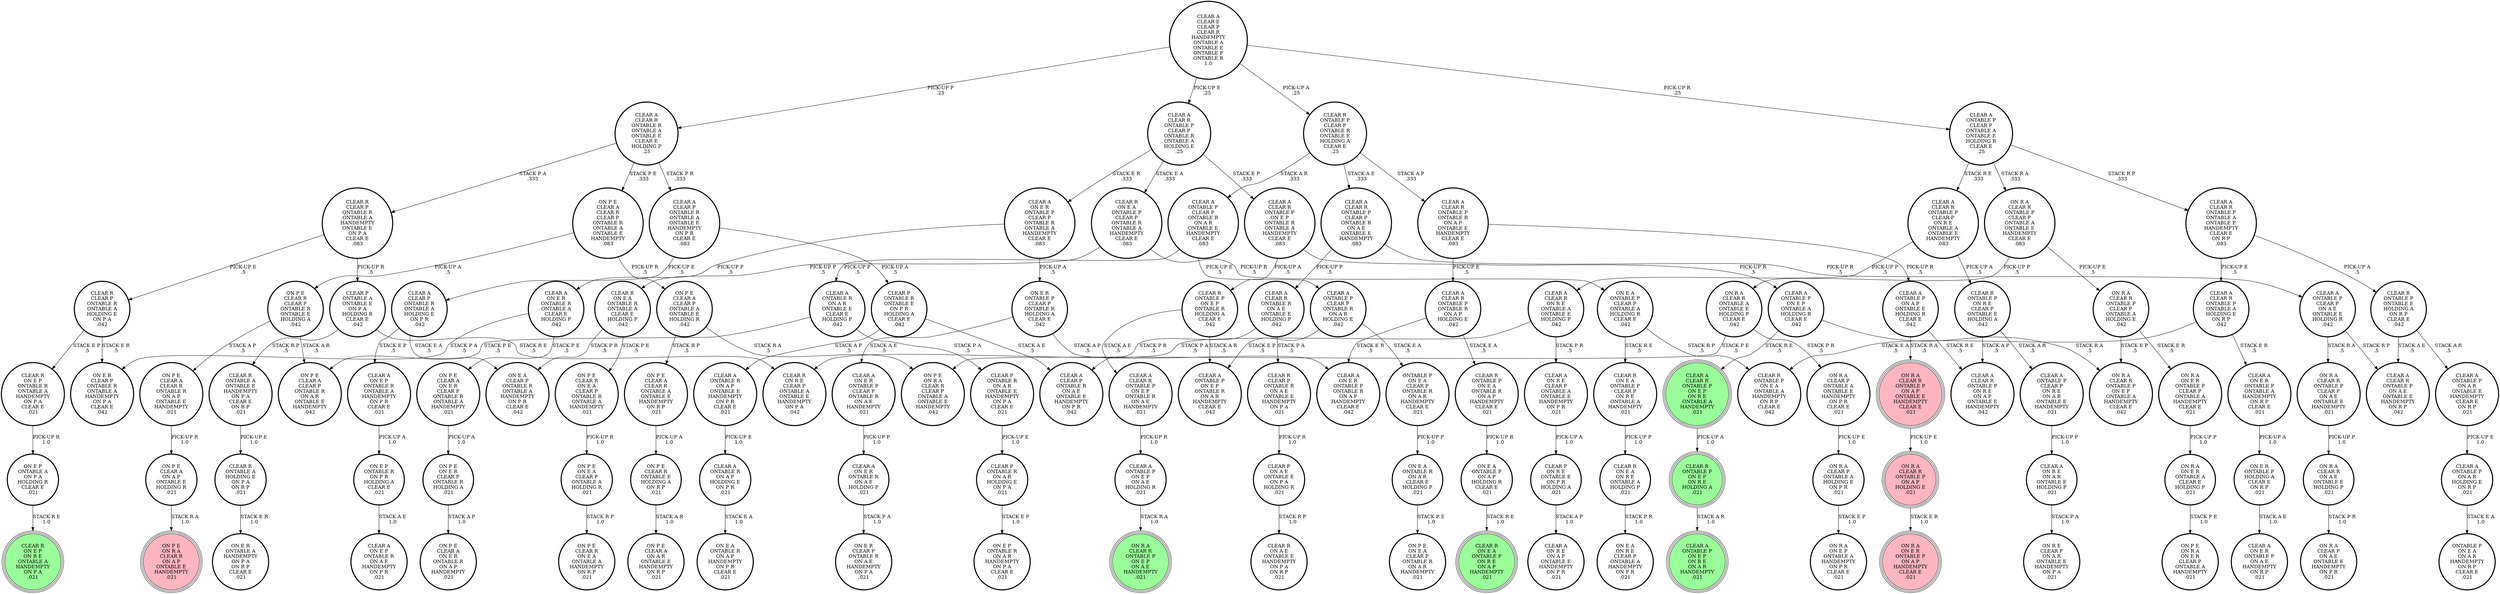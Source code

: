 digraph {
"CLEAR A\nON E R\nONTABLE P\nCLEAR P\nONTABLE R\nONTABLE A\nHANDEMPTY\nCLEAR E\n.083\n" -> "CLEAR A\nON E R\nONTABLE R\nONTABLE A\nCLEAR E\nHOLDING P\n.042\n"[label="PICK-UP P\n.5\n"];
"CLEAR A\nON E R\nONTABLE P\nCLEAR P\nONTABLE R\nONTABLE A\nHANDEMPTY\nCLEAR E\n.083\n" -> "ON E R\nONTABLE P\nCLEAR P\nONTABLE R\nHOLDING A\nCLEAR E\n.042\n"[label="PICK-UP A\n.5\n"];
"CLEAR A\nCLEAR R\nONTABLE R\nONTABLE A\nONTABLE E\nCLEAR E\nHOLDING P\n.25\n" -> "CLEAR A\nCLEAR P\nONTABLE R\nONTABLE A\nONTABLE E\nHANDEMPTY\nON P R\nCLEAR E\n.083\n"[label="STACK P R\n.333\n"];
"CLEAR A\nCLEAR R\nONTABLE R\nONTABLE A\nONTABLE E\nCLEAR E\nHOLDING P\n.25\n" -> "CLEAR R\nCLEAR P\nONTABLE R\nONTABLE A\nHANDEMPTY\nONTABLE E\nON P A\nCLEAR E\n.083\n"[label="STACK P A\n.333\n"];
"CLEAR A\nCLEAR R\nONTABLE R\nONTABLE A\nONTABLE E\nCLEAR E\nHOLDING P\n.25\n" -> "ON P E\nCLEAR A\nCLEAR R\nCLEAR P\nONTABLE R\nONTABLE A\nONTABLE E\nHANDEMPTY\n.083\n"[label="STACK P E\n.333\n"];
"ON R A\nCLEAR R\nONTABLE P\nON A P\nONTABLE E\nHANDEMPTY\nCLEAR E\n.021\n" -> "ON R A\nCLEAR R\nONTABLE P\nON A P\nHOLDING E\n.021\n"[label="PICK-UP E\n1.0\n"];
"ON P E\nCLEAR A\nON A P\nONTABLE E\nHOLDING R\n.021\n" -> "ON P E\nON R A\nCLEAR R\nON A P\nONTABLE E\nHANDEMPTY\n.021\n"[label="STACK R A\n1.0\n"];
"CLEAR A\nON E P\nONTABLE R\nONTABLE A\nHANDEMPTY\nON P R\nCLEAR E\n.021\n" -> "ON E P\nONTABLE R\nON P R\nHOLDING A\nCLEAR E\n.021\n"[label="PICK-UP A\n1.0\n"];
"ON P E\nCLEAR R\nONTABLE E\nHOLDING A\nON R P\n.021\n" -> "ON P E\nCLEAR A\nON A R\nONTABLE E\nHANDEMPTY\nON R P\n.021\n"[label="STACK A R\n1.0\n"];
"CLEAR P\nONTABLE R\nONTABLE E\nON P R\nHOLDING A\nCLEAR E\n.042\n" -> "CLEAR A\nONTABLE R\nON A P\nONTABLE E\nHANDEMPTY\nON P R\nCLEAR E\n.021\n"[label="STACK A P\n.5\n"];
"CLEAR P\nONTABLE R\nONTABLE E\nON P R\nHOLDING A\nCLEAR E\n.042\n" -> "CLEAR A\nCLEAR P\nONTABLE R\nON A E\nONTABLE E\nHANDEMPTY\nON P R\n.042\n"[label="STACK A E\n.5\n"];
"ON E R\nONTABLE P\nCLEAR P\nONTABLE R\nHOLDING A\nCLEAR E\n.042\n" -> "CLEAR A\nON E R\nONTABLE P\nCLEAR P\nONTABLE R\nON A E\nHANDEMPTY\n.021\n"[label="STACK A E\n.5\n"];
"ON E R\nONTABLE P\nCLEAR P\nONTABLE R\nHOLDING A\nCLEAR E\n.042\n" -> "CLEAR A\nON E R\nONTABLE P\nONTABLE R\nON A P\nHANDEMPTY\nCLEAR E\n.042\n"[label="STACK A P\n.5\n"];
"ON E R\nONTABLE P\nHOLDING A\nCLEAR E\nON R P\n.021\n" -> "CLEAR A\nON E R\nONTABLE P\nON A E\nHANDEMPTY\nON R P\n.021\n"[label="STACK A E\n1.0\n"];
"ON R A\nCLEAR P\nONTABLE A\nONTABLE E\nHANDEMPTY\nON P R\nCLEAR E\n.021\n" -> "ON R A\nCLEAR P\nONTABLE A\nHOLDING E\nON P R\n.021\n"[label="PICK-UP E\n1.0\n"];
"CLEAR A\nON E R\nONTABLE R\nONTABLE A\nCLEAR E\nHOLDING P\n.042\n" -> "ON P E\nCLEAR A\nON E R\nCLEAR P\nONTABLE R\nONTABLE A\nHANDEMPTY\n.021\n"[label="STACK P E\n.5\n"];
"CLEAR A\nON E R\nONTABLE R\nONTABLE A\nCLEAR E\nHOLDING P\n.042\n" -> "ON E R\nCLEAR P\nONTABLE R\nONTABLE A\nHANDEMPTY\nON P A\nCLEAR E\n.042\n"[label="STACK P A\n.5\n"];
"CLEAR A\nCLEAR R\nONTABLE R\nON A E\nONTABLE E\nHOLDING P\n.042\n" -> "CLEAR R\nCLEAR P\nONTABLE R\nON A E\nONTABLE E\nHANDEMPTY\nON P A\n.021\n"[label="STACK P A\n.5\n"];
"CLEAR A\nCLEAR R\nONTABLE R\nON A E\nONTABLE E\nHOLDING P\n.042\n" -> "CLEAR A\nCLEAR P\nONTABLE R\nON A E\nONTABLE E\nHANDEMPTY\nON P R\n.042\n"[label="STACK P R\n.5\n"];
"CLEAR A\nON R E\nON A R\nONTABLE E\nHOLDING P\n.021\n" -> "ON R E\nCLEAR P\nON A R\nONTABLE E\nHANDEMPTY\nON P A\n.021\n"[label="STACK P A\n1.0\n"];
"CLEAR R\nON E P\nONTABLE R\nONTABLE A\nHANDEMPTY\nON P A\nCLEAR E\n.021\n" -> "ON E P\nONTABLE A\nON P A\nHOLDING R\nCLEAR E\n.021\n"[label="PICK-UP R\n1.0\n"];
"CLEAR A\nON E R\nONTABLE P\nCLEAR P\nONTABLE R\nON A E\nHANDEMPTY\n.021\n" -> "CLEAR A\nON E R\nONTABLE R\nON A E\nHOLDING P\n.021\n"[label="PICK-UP P\n1.0\n"];
"CLEAR R\nONTABLE P\nON E A\nONTABLE R\nON A P\nHANDEMPTY\nCLEAR E\n.021\n" -> "ON E A\nONTABLE P\nON A P\nHOLDING R\nCLEAR E\n.021\n"[label="PICK-UP R\n1.0\n"];
"CLEAR A\nCLEAR R\nONTABLE P\nONTABLE A\nONTABLE E\nHANDEMPTY\nCLEAR E\nON R P\n.083\n" -> "CLEAR A\nCLEAR R\nONTABLE P\nONTABLE A\nHOLDING E\nON R P\n.042\n"[label="PICK-UP E\n.5\n"];
"CLEAR A\nCLEAR R\nONTABLE P\nONTABLE A\nONTABLE E\nHANDEMPTY\nCLEAR E\nON R P\n.083\n" -> "CLEAR R\nONTABLE P\nONTABLE E\nHOLDING A\nON R P\nCLEAR E\n.042\n"[label="PICK-UP A\n.5\n"];
"CLEAR R\nONTABLE P\nON E P\nONTABLE R\nHOLDING A\nCLEAR E\n.042\n" -> "CLEAR A\nCLEAR R\nONTABLE P\nON E P\nONTABLE R\nON A E\nHANDEMPTY\n.021\n"[label="STACK A E\n.5\n"];
"CLEAR R\nONTABLE P\nON E P\nONTABLE R\nHOLDING A\nCLEAR E\n.042\n" -> "CLEAR A\nONTABLE P\nON E P\nONTABLE R\nON A R\nHANDEMPTY\nCLEAR E\n.042\n"[label="STACK A R\n.5\n"];
"CLEAR A\nCLEAR R\nONTABLE P\nCLEAR P\nONTABLE R\nONTABLE A\nHOLDING E\n.25\n" -> "CLEAR R\nON E A\nONTABLE P\nCLEAR P\nONTABLE R\nONTABLE A\nHANDEMPTY\nCLEAR E\n.083\n"[label="STACK E A\n.333\n"];
"CLEAR A\nCLEAR R\nONTABLE P\nCLEAR P\nONTABLE R\nONTABLE A\nHOLDING E\n.25\n" -> "CLEAR A\nON E R\nONTABLE P\nCLEAR P\nONTABLE R\nONTABLE A\nHANDEMPTY\nCLEAR E\n.083\n"[label="STACK E R\n.333\n"];
"CLEAR A\nCLEAR R\nONTABLE P\nCLEAR P\nONTABLE R\nONTABLE A\nHOLDING E\n.25\n" -> "CLEAR A\nCLEAR R\nONTABLE P\nON E P\nONTABLE R\nONTABLE A\nHANDEMPTY\nCLEAR E\n.083\n"[label="STACK E P\n.333\n"];
"CLEAR P\nONTABLE A\nONTABLE E\nON P A\nHOLDING R\nCLEAR E\n.042\n" -> "CLEAR R\nON R E\nCLEAR P\nONTABLE A\nONTABLE E\nHANDEMPTY\nON P A\n.042\n"[label="STACK R E\n.5\n"];
"CLEAR P\nONTABLE A\nONTABLE E\nON P A\nHOLDING R\nCLEAR E\n.042\n" -> "CLEAR R\nONTABLE A\nONTABLE E\nHANDEMPTY\nON P A\nCLEAR E\nON R P\n.021\n"[label="STACK R P\n.5\n"];
"CLEAR A\nCLEAR R\nON R E\nONTABLE A\nONTABLE E\nHOLDING P\n.042\n" -> "CLEAR R\nON R E\nCLEAR P\nONTABLE A\nONTABLE E\nHANDEMPTY\nON P A\n.042\n"[label="STACK P A\n.5\n"];
"CLEAR A\nCLEAR R\nON R E\nONTABLE A\nONTABLE E\nHOLDING P\n.042\n" -> "CLEAR A\nON R E\nCLEAR P\nONTABLE A\nONTABLE E\nHANDEMPTY\nON P R\n.021\n"[label="STACK P R\n.5\n"];
"CLEAR A\nCLEAR R\nONTABLE P\nCLEAR P\nON R E\nONTABLE A\nONTABLE E\nHANDEMPTY\n.083\n" -> "CLEAR A\nCLEAR R\nON R E\nONTABLE A\nONTABLE E\nHOLDING P\n.042\n"[label="PICK-UP P\n.5\n"];
"CLEAR A\nCLEAR R\nONTABLE P\nCLEAR P\nON R E\nONTABLE A\nONTABLE E\nHANDEMPTY\n.083\n" -> "CLEAR R\nONTABLE P\nON R E\nCLEAR P\nONTABLE E\nHOLDING A\n.042\n"[label="PICK-UP A\n.5\n"];
"CLEAR A\nON E R\nONTABLE P\nONTABLE A\nHANDEMPTY\nON R P\nCLEAR E\n.021\n" -> "ON E R\nONTABLE P\nHOLDING A\nCLEAR E\nON R P\n.021\n"[label="PICK-UP A\n1.0\n"];
"ON E P\nONTABLE A\nON P A\nHOLDING R\nCLEAR E\n.021\n" -> "CLEAR R\nON E P\nON R E\nONTABLE A\nHANDEMPTY\nON P A\n.021\n"[label="STACK R E\n1.0\n"];
"CLEAR P\nONTABLE R\nON A R\nHOLDING E\nON P A\n.021\n" -> "ON E P\nONTABLE R\nON A R\nHANDEMPTY\nON P A\nCLEAR E\n.021\n"[label="STACK E P\n1.0\n"];
"CLEAR R\nON E A\nONTABLE P\nCLEAR P\nONTABLE R\nONTABLE A\nHANDEMPTY\nCLEAR E\n.083\n" -> "CLEAR R\nON E A\nONTABLE R\nONTABLE A\nCLEAR E\nHOLDING P\n.042\n"[label="PICK-UP P\n.5\n"];
"CLEAR R\nON E A\nONTABLE P\nCLEAR P\nONTABLE R\nONTABLE A\nHANDEMPTY\nCLEAR E\n.083\n" -> "ON E A\nONTABLE P\nCLEAR P\nONTABLE A\nHOLDING R\nCLEAR E\n.042\n"[label="PICK-UP R\n.5\n"];
"ON R A\nCLEAR R\nONTABLE P\nCLEAR P\nON A E\nONTABLE E\nHANDEMPTY\n.021\n" -> "ON R A\nCLEAR R\nON A E\nONTABLE E\nHOLDING P\n.021\n"[label="PICK-UP P\n1.0\n"];
"CLEAR A\nONTABLE P\nON E P\nON A E\nHOLDING R\n.021\n" -> "ON R A\nCLEAR R\nONTABLE P\nON E P\nON A E\nHANDEMPTY\n.021\n"[label="STACK R A\n1.0\n"];
"CLEAR A\nCLEAR E\nCLEAR P\nCLEAR R\nHANDEMPTY\nONTABLE A\nONTABLE E\nONTABLE P\nONTABLE R\n1.0\n" -> "CLEAR A\nCLEAR R\nONTABLE P\nCLEAR P\nONTABLE R\nONTABLE A\nHOLDING E\n.25\n"[label="PICK-UP E\n.25\n"];
"CLEAR A\nCLEAR E\nCLEAR P\nCLEAR R\nHANDEMPTY\nONTABLE A\nONTABLE E\nONTABLE P\nONTABLE R\n1.0\n" -> "CLEAR R\nONTABLE P\nCLEAR P\nONTABLE R\nONTABLE E\nHOLDING A\nCLEAR E\n.25\n"[label="PICK-UP A\n.25\n"];
"CLEAR A\nCLEAR E\nCLEAR P\nCLEAR R\nHANDEMPTY\nONTABLE A\nONTABLE E\nONTABLE P\nONTABLE R\n1.0\n" -> "CLEAR A\nONTABLE P\nCLEAR P\nONTABLE A\nONTABLE E\nHOLDING R\nCLEAR E\n.25\n"[label="PICK-UP R\n.25\n"];
"CLEAR A\nCLEAR E\nCLEAR P\nCLEAR R\nHANDEMPTY\nONTABLE A\nONTABLE E\nONTABLE P\nONTABLE R\n1.0\n" -> "CLEAR A\nCLEAR R\nONTABLE R\nONTABLE A\nONTABLE E\nCLEAR E\nHOLDING P\n.25\n"[label="PICK-UP P\n.25\n"];
"ON R A\nCLEAR R\nONTABLE P\nCLEAR P\nONTABLE A\nHOLDING E\n.042\n" -> "ON R A\nON E R\nONTABLE P\nCLEAR P\nONTABLE A\nHANDEMPTY\nCLEAR E\n.021\n"[label="STACK E R\n.5\n"];
"ON R A\nCLEAR R\nONTABLE P\nCLEAR P\nONTABLE A\nHOLDING E\n.042\n" -> "ON R A\nCLEAR R\nONTABLE P\nON E P\nONTABLE A\nHANDEMPTY\nCLEAR E\n.042\n"[label="STACK E P\n.5\n"];
"CLEAR P\nON A E\nONTABLE E\nON P A\nHOLDING R\n.021\n" -> "CLEAR R\nON A E\nONTABLE E\nHANDEMPTY\nON P A\nON R P\n.021\n"[label="STACK R P\n1.0\n"];
"CLEAR P\nONTABLE R\nON A R\nONTABLE E\nHANDEMPTY\nON P A\nCLEAR E\n.021\n" -> "CLEAR P\nONTABLE R\nON A R\nHOLDING E\nON P A\n.021\n"[label="PICK-UP E\n1.0\n"];
"ON E A\nONTABLE P\nON A P\nHOLDING R\nCLEAR E\n.021\n" -> "CLEAR R\nON E A\nONTABLE P\nON R E\nON A P\nHANDEMPTY\n.021\n"[label="STACK R E\n1.0\n"];
"ON E A\nONTABLE R\nON A R\nCLEAR E\nHOLDING P\n.021\n" -> "ON P E\nON E A\nCLEAR P\nONTABLE R\nON A R\nHANDEMPTY\n.021\n"[label="STACK P E\n1.0\n"];
"ON E P\nONTABLE R\nON P R\nHOLDING A\nCLEAR E\n.021\n" -> "CLEAR A\nON E P\nONTABLE R\nON A E\nHANDEMPTY\nON P R\n.021\n"[label="STACK A E\n1.0\n"];
"ON P E\nCLEAR A\nCLEAR P\nONTABLE A\nONTABLE E\nHOLDING R\n.042\n" -> "ON P E\nON R A\nCLEAR R\nCLEAR P\nONTABLE A\nONTABLE E\nHANDEMPTY\n.042\n"[label="STACK R A\n.5\n"];
"ON P E\nCLEAR A\nCLEAR P\nONTABLE A\nONTABLE E\nHOLDING R\n.042\n" -> "ON P E\nCLEAR A\nCLEAR R\nONTABLE A\nONTABLE E\nHANDEMPTY\nON R P\n.021\n"[label="STACK R P\n.5\n"];
"CLEAR R\nONTABLE P\nON E P\nON R E\nHOLDING A\n.021\n" -> "CLEAR A\nONTABLE P\nON E P\nON R E\nON A R\nHANDEMPTY\n.021\n"[label="STACK A R\n1.0\n"];
"ON P E\nON E R\nCLEAR P\nONTABLE R\nHOLDING A\n.021\n" -> "ON P E\nCLEAR A\nON E R\nONTABLE R\nON A P\nHANDEMPTY\n.021\n"[label="STACK A P\n1.0\n"];
"ON P E\nCLEAR A\nCLEAR R\nCLEAR P\nONTABLE R\nONTABLE A\nONTABLE E\nHANDEMPTY\n.083\n" -> "ON P E\nCLEAR A\nCLEAR P\nONTABLE A\nONTABLE E\nHOLDING R\n.042\n"[label="PICK-UP R\n.5\n"];
"ON P E\nCLEAR A\nCLEAR R\nCLEAR P\nONTABLE R\nONTABLE A\nONTABLE E\nHANDEMPTY\n.083\n" -> "ON P E\nCLEAR R\nCLEAR P\nONTABLE R\nONTABLE E\nHOLDING A\n.042\n"[label="PICK-UP A\n.5\n"];
"CLEAR R\nCLEAR P\nONTABLE R\nONTABLE A\nHOLDING E\nON P A\n.042\n" -> "ON E R\nCLEAR P\nONTABLE R\nONTABLE A\nHANDEMPTY\nON P A\nCLEAR E\n.042\n"[label="STACK E R\n.5\n"];
"CLEAR R\nCLEAR P\nONTABLE R\nONTABLE A\nHOLDING E\nON P A\n.042\n" -> "CLEAR R\nON E P\nONTABLE R\nONTABLE A\nHANDEMPTY\nON P A\nCLEAR E\n.021\n"[label="STACK E P\n.5\n"];
"CLEAR R\nON E A\nONTABLE P\nCLEAR P\nON R E\nONTABLE A\nHANDEMPTY\n.021\n" -> "CLEAR R\nON E A\nON R E\nONTABLE A\nHOLDING P\n.021\n"[label="PICK-UP P\n1.0\n"];
"ON E A\nONTABLE P\nCLEAR P\nONTABLE A\nHOLDING R\nCLEAR E\n.042\n" -> "CLEAR R\nONTABLE P\nON E A\nONTABLE A\nHANDEMPTY\nON R P\nCLEAR E\n.042\n"[label="STACK R P\n.5\n"];
"ON E A\nONTABLE P\nCLEAR P\nONTABLE A\nHOLDING R\nCLEAR E\n.042\n" -> "CLEAR R\nON E A\nONTABLE P\nCLEAR P\nON R E\nONTABLE A\nHANDEMPTY\n.021\n"[label="STACK R E\n.5\n"];
"CLEAR R\nONTABLE P\nON R E\nCLEAR P\nONTABLE E\nHOLDING A\n.042\n" -> "CLEAR A\nCLEAR R\nONTABLE P\nON R E\nON A P\nONTABLE E\nHANDEMPTY\n.042\n"[label="STACK A P\n.5\n"];
"CLEAR R\nONTABLE P\nON R E\nCLEAR P\nONTABLE E\nHOLDING A\n.042\n" -> "CLEAR A\nONTABLE P\nCLEAR P\nON R E\nON A R\nONTABLE E\nHANDEMPTY\n.021\n"[label="STACK A R\n.5\n"];
"CLEAR R\nCLEAR P\nONTABLE R\nON A E\nONTABLE E\nHANDEMPTY\nON P A\n.021\n" -> "CLEAR P\nON A E\nONTABLE E\nON P A\nHOLDING R\n.021\n"[label="PICK-UP R\n1.0\n"];
"ON P E\nCLEAR A\nCLEAR R\nONTABLE R\nON A P\nONTABLE E\nHANDEMPTY\n.021\n" -> "ON P E\nCLEAR A\nON A P\nONTABLE E\nHOLDING R\n.021\n"[label="PICK-UP R\n1.0\n"];
"ON R A\nCLEAR R\nONTABLE P\nON A P\nHOLDING E\n.021\n" -> "ON R A\nON E R\nONTABLE P\nON A P\nHANDEMPTY\nCLEAR E\n.021\n"[label="STACK E R\n1.0\n"];
"CLEAR R\nONTABLE P\nONTABLE E\nHOLDING A\nON R P\nCLEAR E\n.042\n" -> "CLEAR A\nCLEAR R\nONTABLE P\nON A E\nONTABLE E\nHANDEMPTY\nON R P\n.042\n"[label="STACK A E\n.5\n"];
"CLEAR R\nONTABLE P\nONTABLE E\nHOLDING A\nON R P\nCLEAR E\n.042\n" -> "CLEAR A\nONTABLE P\nON A R\nONTABLE E\nHANDEMPTY\nCLEAR E\nON R P\n.021\n"[label="STACK A R\n.5\n"];
"ON R A\nCLEAR P\nONTABLE A\nHOLDING E\nON P R\n.021\n" -> "ON R A\nON E P\nONTABLE A\nHANDEMPTY\nON P R\nCLEAR E\n.021\n"[label="STACK E P\n1.0\n"];
"ON P E\nON E A\nCLEAR P\nONTABLE A\nHOLDING R\n.021\n" -> "ON P E\nCLEAR R\nON E A\nONTABLE A\nHANDEMPTY\nON R P\n.021\n"[label="STACK R P\n1.0\n"];
"CLEAR A\nONTABLE P\nCLEAR P\nONTABLE A\nONTABLE E\nHOLDING R\nCLEAR E\n.25\n" -> "ON R A\nCLEAR R\nONTABLE P\nCLEAR P\nONTABLE A\nONTABLE E\nHANDEMPTY\nCLEAR E\n.083\n"[label="STACK R A\n.333\n"];
"CLEAR A\nONTABLE P\nCLEAR P\nONTABLE A\nONTABLE E\nHOLDING R\nCLEAR E\n.25\n" -> "CLEAR A\nCLEAR R\nONTABLE P\nONTABLE A\nONTABLE E\nHANDEMPTY\nCLEAR E\nON R P\n.083\n"[label="STACK R P\n.333\n"];
"CLEAR A\nONTABLE P\nCLEAR P\nONTABLE A\nONTABLE E\nHOLDING R\nCLEAR E\n.25\n" -> "CLEAR A\nCLEAR R\nONTABLE P\nCLEAR P\nON R E\nONTABLE A\nONTABLE E\nHANDEMPTY\n.083\n"[label="STACK R E\n.333\n"];
"CLEAR A\nONTABLE R\nON A P\nONTABLE E\nHANDEMPTY\nON P R\nCLEAR E\n.021\n" -> "CLEAR A\nONTABLE R\nON A P\nHOLDING E\nON P R\n.021\n"[label="PICK-UP E\n1.0\n"];
"CLEAR R\nON E A\nONTABLE R\nONTABLE A\nCLEAR E\nHOLDING P\n.042\n" -> "ON E A\nCLEAR P\nONTABLE R\nONTABLE A\nHANDEMPTY\nON P R\nCLEAR E\n.042\n"[label="STACK P R\n.5\n"];
"CLEAR R\nON E A\nONTABLE R\nONTABLE A\nCLEAR E\nHOLDING P\n.042\n" -> "ON P E\nCLEAR R\nON E A\nCLEAR P\nONTABLE R\nONTABLE A\nHANDEMPTY\n.021\n"[label="STACK P E\n.5\n"];
"CLEAR A\nONTABLE P\nON A R\nONTABLE E\nHANDEMPTY\nCLEAR E\nON R P\n.021\n" -> "CLEAR A\nONTABLE P\nON A R\nHOLDING E\nON R P\n.021\n"[label="PICK-UP E\n1.0\n"];
"CLEAR A\nONTABLE P\nCLEAR P\nONTABLE R\nON A R\nONTABLE E\nHANDEMPTY\nCLEAR E\n.083\n" -> "CLEAR A\nONTABLE P\nCLEAR P\nONTABLE R\nON A R\nHOLDING E\n.042\n"[label="PICK-UP E\n.5\n"];
"CLEAR A\nONTABLE P\nCLEAR P\nONTABLE R\nON A R\nONTABLE E\nHANDEMPTY\nCLEAR E\n.083\n" -> "CLEAR A\nONTABLE R\nON A R\nONTABLE E\nCLEAR E\nHOLDING P\n.042\n"[label="PICK-UP P\n.5\n"];
"ONTABLE P\nON E A\nCLEAR P\nONTABLE R\nON A R\nHANDEMPTY\nCLEAR E\n.021\n" -> "ON E A\nONTABLE R\nON A R\nCLEAR E\nHOLDING P\n.021\n"[label="PICK-UP P\n1.0\n"];
"CLEAR A\nONTABLE P\nCLEAR P\nON R E\nON A R\nONTABLE E\nHANDEMPTY\n.021\n" -> "CLEAR A\nON R E\nON A R\nONTABLE E\nHOLDING P\n.021\n"[label="PICK-UP P\n1.0\n"];
"CLEAR A\nON R E\nCLEAR P\nONTABLE A\nONTABLE E\nHANDEMPTY\nON P R\n.021\n" -> "CLEAR P\nON R E\nONTABLE E\nON P R\nHOLDING A\n.021\n"[label="PICK-UP A\n1.0\n"];
"CLEAR A\nONTABLE P\nON E P\nONTABLE A\nHOLDING R\nCLEAR E\n.042\n" -> "ON R A\nCLEAR R\nONTABLE P\nON E P\nONTABLE A\nHANDEMPTY\nCLEAR E\n.042\n"[label="STACK R A\n.5\n"];
"CLEAR A\nONTABLE P\nON E P\nONTABLE A\nHOLDING R\nCLEAR E\n.042\n" -> "CLEAR A\nCLEAR R\nONTABLE P\nON E P\nON R E\nONTABLE A\nHANDEMPTY\n.021\n"[label="STACK R E\n.5\n"];
"ON R A\nCLEAR R\nONTABLE P\nCLEAR P\nONTABLE A\nONTABLE E\nHANDEMPTY\nCLEAR E\n.083\n" -> "ON R A\nCLEAR R\nONTABLE A\nONTABLE E\nHOLDING P\nCLEAR E\n.042\n"[label="PICK-UP P\n.5\n"];
"ON R A\nCLEAR R\nONTABLE P\nCLEAR P\nONTABLE A\nONTABLE E\nHANDEMPTY\nCLEAR E\n.083\n" -> "ON R A\nCLEAR R\nONTABLE P\nCLEAR P\nONTABLE A\nHOLDING E\n.042\n"[label="PICK-UP E\n.5\n"];
"CLEAR A\nCLEAR P\nONTABLE R\nONTABLE A\nONTABLE E\nHANDEMPTY\nON P R\nCLEAR E\n.083\n" -> "CLEAR A\nCLEAR P\nONTABLE R\nONTABLE A\nHOLDING E\nON P R\n.042\n"[label="PICK-UP E\n.5\n"];
"CLEAR A\nCLEAR P\nONTABLE R\nONTABLE A\nONTABLE E\nHANDEMPTY\nON P R\nCLEAR E\n.083\n" -> "CLEAR P\nONTABLE R\nONTABLE E\nON P R\nHOLDING A\nCLEAR E\n.042\n"[label="PICK-UP A\n.5\n"];
"ON P E\nCLEAR R\nCLEAR P\nONTABLE R\nONTABLE E\nHOLDING A\n.042\n" -> "ON P E\nCLEAR A\nCLEAR P\nONTABLE R\nON A R\nONTABLE E\nHANDEMPTY\n.042\n"[label="STACK A R\n.5\n"];
"ON P E\nCLEAR R\nCLEAR P\nONTABLE R\nONTABLE E\nHOLDING A\n.042\n" -> "ON P E\nCLEAR A\nCLEAR R\nONTABLE R\nON A P\nONTABLE E\nHANDEMPTY\n.021\n"[label="STACK A P\n.5\n"];
"ON R A\nCLEAR R\nON A E\nONTABLE E\nHOLDING P\n.021\n" -> "ON R A\nCLEAR P\nON A E\nONTABLE E\nHANDEMPTY\nON P R\n.021\n"[label="STACK P R\n1.0\n"];
"CLEAR R\nONTABLE A\nHOLDING E\nON P A\nON R P\n.021\n" -> "ON E R\nONTABLE A\nHANDEMPTY\nON P A\nON R P\nCLEAR E\n.021\n"[label="STACK E R\n1.0\n"];
"CLEAR A\nCLEAR R\nONTABLE P\nONTABLE R\nON A P\nHOLDING E\n.042\n" -> "CLEAR A\nON E R\nONTABLE P\nONTABLE R\nON A P\nHANDEMPTY\nCLEAR E\n.042\n"[label="STACK E R\n.5\n"];
"CLEAR A\nCLEAR R\nONTABLE P\nONTABLE R\nON A P\nHOLDING E\n.042\n" -> "CLEAR R\nONTABLE P\nON E A\nONTABLE R\nON A P\nHANDEMPTY\nCLEAR E\n.021\n"[label="STACK E A\n.5\n"];
"CLEAR A\nON E R\nONTABLE R\nON A E\nHOLDING P\n.021\n" -> "ON E R\nCLEAR P\nONTABLE R\nON A E\nHANDEMPTY\nON P A\n.021\n"[label="STACK P A\n1.0\n"];
"CLEAR A\nCLEAR R\nONTABLE P\nCLEAR P\nONTABLE R\nON A E\nONTABLE E\nHANDEMPTY\n.083\n" -> "CLEAR A\nCLEAR R\nONTABLE R\nON A E\nONTABLE E\nHOLDING P\n.042\n"[label="PICK-UP P\n.5\n"];
"CLEAR A\nCLEAR R\nONTABLE P\nCLEAR P\nONTABLE R\nON A E\nONTABLE E\nHANDEMPTY\n.083\n" -> "CLEAR A\nONTABLE P\nCLEAR P\nON A E\nONTABLE E\nHOLDING R\n.042\n"[label="PICK-UP R\n.5\n"];
"CLEAR A\nONTABLE P\nCLEAR P\nON A E\nONTABLE E\nHOLDING R\n.042\n" -> "CLEAR A\nCLEAR R\nONTABLE P\nON A E\nONTABLE E\nHANDEMPTY\nON R P\n.042\n"[label="STACK R P\n.5\n"];
"CLEAR A\nONTABLE P\nCLEAR P\nON A E\nONTABLE E\nHOLDING R\n.042\n" -> "ON R A\nCLEAR R\nONTABLE P\nCLEAR P\nON A E\nONTABLE E\nHANDEMPTY\n.021\n"[label="STACK R A\n.5\n"];
"ON P E\nCLEAR A\nCLEAR R\nONTABLE A\nONTABLE E\nHANDEMPTY\nON R P\n.021\n" -> "ON P E\nCLEAR R\nONTABLE E\nHOLDING A\nON R P\n.021\n"[label="PICK-UP A\n1.0\n"];
"CLEAR A\nONTABLE P\nON A R\nHOLDING E\nON R P\n.021\n" -> "ONTABLE P\nON E A\nON A R\nHANDEMPTY\nON R P\nCLEAR E\n.021\n"[label="STACK E A\n1.0\n"];
"CLEAR R\nON E A\nON R E\nONTABLE A\nHOLDING P\n.021\n" -> "ON E A\nON R E\nCLEAR P\nONTABLE A\nHANDEMPTY\nON P R\n.021\n"[label="STACK P R\n1.0\n"];
"CLEAR A\nONTABLE R\nON A R\nONTABLE E\nCLEAR E\nHOLDING P\n.042\n" -> "CLEAR P\nONTABLE R\nON A R\nONTABLE E\nHANDEMPTY\nON P A\nCLEAR E\n.021\n"[label="STACK P A\n.5\n"];
"CLEAR A\nONTABLE R\nON A R\nONTABLE E\nCLEAR E\nHOLDING P\n.042\n" -> "ON P E\nCLEAR A\nCLEAR P\nONTABLE R\nON A R\nONTABLE E\nHANDEMPTY\n.042\n"[label="STACK P E\n.5\n"];
"ON R A\nON E R\nONTABLE A\nCLEAR E\nHOLDING P\n.021\n" -> "ON P E\nON R A\nON E R\nCLEAR P\nONTABLE A\nHANDEMPTY\n.021\n"[label="STACK P E\n1.0\n"];
"CLEAR R\nCLEAR P\nONTABLE R\nONTABLE A\nHANDEMPTY\nONTABLE E\nON P A\nCLEAR E\n.083\n" -> "CLEAR R\nCLEAR P\nONTABLE R\nONTABLE A\nHOLDING E\nON P A\n.042\n"[label="PICK-UP E\n.5\n"];
"CLEAR R\nCLEAR P\nONTABLE R\nONTABLE A\nHANDEMPTY\nONTABLE E\nON P A\nCLEAR E\n.083\n" -> "CLEAR P\nONTABLE A\nONTABLE E\nON P A\nHOLDING R\nCLEAR E\n.042\n"[label="PICK-UP R\n.5\n"];
"CLEAR A\nCLEAR R\nONTABLE P\nON E P\nON R E\nONTABLE A\nHANDEMPTY\n.021\n" -> "CLEAR R\nONTABLE P\nON E P\nON R E\nHOLDING A\n.021\n"[label="PICK-UP A\n1.0\n"];
"CLEAR R\nONTABLE A\nONTABLE E\nHANDEMPTY\nON P A\nCLEAR E\nON R P\n.021\n" -> "CLEAR R\nONTABLE A\nHOLDING E\nON P A\nON R P\n.021\n"[label="PICK-UP E\n1.0\n"];
"CLEAR A\nONTABLE R\nON A P\nHOLDING E\nON P R\n.021\n" -> "ON E A\nONTABLE R\nON A P\nHANDEMPTY\nON P R\nCLEAR E\n.021\n"[label="STACK E A\n1.0\n"];
"CLEAR R\nONTABLE P\nCLEAR P\nONTABLE R\nONTABLE E\nHOLDING A\nCLEAR E\n.25\n" -> "CLEAR A\nCLEAR R\nONTABLE P\nCLEAR P\nONTABLE R\nON A E\nONTABLE E\nHANDEMPTY\n.083\n"[label="STACK A E\n.333\n"];
"CLEAR R\nONTABLE P\nCLEAR P\nONTABLE R\nONTABLE E\nHOLDING A\nCLEAR E\n.25\n" -> "CLEAR A\nCLEAR R\nONTABLE P\nONTABLE R\nON A P\nONTABLE E\nHANDEMPTY\nCLEAR E\n.083\n"[label="STACK A P\n.333\n"];
"CLEAR R\nONTABLE P\nCLEAR P\nONTABLE R\nONTABLE E\nHOLDING A\nCLEAR E\n.25\n" -> "CLEAR A\nONTABLE P\nCLEAR P\nONTABLE R\nON A R\nONTABLE E\nHANDEMPTY\nCLEAR E\n.083\n"[label="STACK A R\n.333\n"];
"ON R A\nCLEAR R\nONTABLE A\nONTABLE E\nHOLDING P\nCLEAR E\n.042\n" -> "ON P E\nON R A\nCLEAR R\nCLEAR P\nONTABLE A\nONTABLE E\nHANDEMPTY\n.042\n"[label="STACK P E\n.5\n"];
"ON R A\nCLEAR R\nONTABLE A\nONTABLE E\nHOLDING P\nCLEAR E\n.042\n" -> "ON R A\nCLEAR P\nONTABLE A\nONTABLE E\nHANDEMPTY\nON P R\nCLEAR E\n.021\n"[label="STACK P R\n.5\n"];
"ON P E\nCLEAR A\nON E R\nCLEAR P\nONTABLE R\nONTABLE A\nHANDEMPTY\n.021\n" -> "ON P E\nON E R\nCLEAR P\nONTABLE R\nHOLDING A\n.021\n"[label="PICK-UP A\n1.0\n"];
"CLEAR A\nCLEAR R\nONTABLE P\nONTABLE A\nHOLDING E\nON R P\n.042\n" -> "CLEAR A\nON E R\nONTABLE P\nONTABLE A\nHANDEMPTY\nON R P\nCLEAR E\n.021\n"[label="STACK E R\n.5\n"];
"CLEAR A\nCLEAR R\nONTABLE P\nONTABLE A\nHOLDING E\nON R P\n.042\n" -> "CLEAR R\nONTABLE P\nON E A\nONTABLE A\nHANDEMPTY\nON R P\nCLEAR E\n.042\n"[label="STACK E A\n.5\n"];
"CLEAR A\nONTABLE P\nCLEAR P\nONTABLE R\nON A R\nHOLDING E\n.042\n" -> "ONTABLE P\nON E A\nCLEAR P\nONTABLE R\nON A R\nHANDEMPTY\nCLEAR E\n.021\n"[label="STACK E A\n.5\n"];
"CLEAR A\nONTABLE P\nCLEAR P\nONTABLE R\nON A R\nHOLDING E\n.042\n" -> "CLEAR A\nONTABLE P\nON E P\nONTABLE R\nON A R\nHANDEMPTY\nCLEAR E\n.042\n"[label="STACK E P\n.5\n"];
"CLEAR A\nCLEAR R\nONTABLE P\nON E P\nONTABLE R\nON A E\nHANDEMPTY\n.021\n" -> "CLEAR A\nONTABLE P\nON E P\nON A E\nHOLDING R\n.021\n"[label="PICK-UP R\n1.0\n"];
"CLEAR A\nONTABLE P\nON A P\nONTABLE E\nHOLDING R\nCLEAR E\n.042\n" -> "CLEAR A\nCLEAR R\nONTABLE P\nON R E\nON A P\nONTABLE E\nHANDEMPTY\n.042\n"[label="STACK R E\n.5\n"];
"CLEAR A\nONTABLE P\nON A P\nONTABLE E\nHOLDING R\nCLEAR E\n.042\n" -> "ON R A\nCLEAR R\nONTABLE P\nON A P\nONTABLE E\nHANDEMPTY\nCLEAR E\n.021\n"[label="STACK R A\n.5\n"];
"CLEAR A\nCLEAR R\nONTABLE P\nON E P\nONTABLE R\nONTABLE A\nHANDEMPTY\nCLEAR E\n.083\n" -> "CLEAR R\nONTABLE P\nON E P\nONTABLE R\nHOLDING A\nCLEAR E\n.042\n"[label="PICK-UP A\n.5\n"];
"CLEAR A\nCLEAR R\nONTABLE P\nON E P\nONTABLE R\nONTABLE A\nHANDEMPTY\nCLEAR E\n.083\n" -> "CLEAR A\nONTABLE P\nON E P\nONTABLE A\nHOLDING R\nCLEAR E\n.042\n"[label="PICK-UP R\n.5\n"];
"ON P E\nCLEAR R\nON E A\nCLEAR P\nONTABLE R\nONTABLE A\nHANDEMPTY\n.021\n" -> "ON P E\nON E A\nCLEAR P\nONTABLE A\nHOLDING R\n.021\n"[label="PICK-UP R\n1.0\n"];
"CLEAR A\nCLEAR R\nONTABLE P\nONTABLE R\nON A P\nONTABLE E\nHANDEMPTY\nCLEAR E\n.083\n" -> "CLEAR A\nONTABLE P\nON A P\nONTABLE E\nHOLDING R\nCLEAR E\n.042\n"[label="PICK-UP R\n.5\n"];
"CLEAR A\nCLEAR R\nONTABLE P\nONTABLE R\nON A P\nONTABLE E\nHANDEMPTY\nCLEAR E\n.083\n" -> "CLEAR A\nCLEAR R\nONTABLE P\nONTABLE R\nON A P\nHOLDING E\n.042\n"[label="PICK-UP E\n.5\n"];
"CLEAR P\nON R E\nONTABLE E\nON P R\nHOLDING A\n.021\n" -> "CLEAR A\nON R E\nON A P\nONTABLE E\nHANDEMPTY\nON P R\n.021\n"[label="STACK A P\n1.0\n"];
"CLEAR A\nCLEAR P\nONTABLE R\nONTABLE A\nHOLDING E\nON P R\n.042\n" -> "ON E A\nCLEAR P\nONTABLE R\nONTABLE A\nHANDEMPTY\nON P R\nCLEAR E\n.042\n"[label="STACK E A\n.5\n"];
"CLEAR A\nCLEAR P\nONTABLE R\nONTABLE A\nHOLDING E\nON P R\n.042\n" -> "CLEAR A\nON E P\nONTABLE R\nONTABLE A\nHANDEMPTY\nON P R\nCLEAR E\n.021\n"[label="STACK E P\n.5\n"];
"ON R A\nON E R\nONTABLE P\nCLEAR P\nONTABLE A\nHANDEMPTY\nCLEAR E\n.021\n" -> "ON R A\nON E R\nONTABLE A\nCLEAR E\nHOLDING P\n.021\n"[label="PICK-UP P\n1.0\n"];
"ON R A\nCLEAR R\nONTABLE P\nON E P\nONTABLE A\nHANDEMPTY\nCLEAR E\n.042\n" [shape=circle, penwidth=3];
"ON E R\nONTABLE A\nHANDEMPTY\nON P A\nON R P\nCLEAR E\n.021\n" [shape=circle, penwidth=3];
"CLEAR A\nCLEAR R\nONTABLE P\nON R E\nON A P\nONTABLE E\nHANDEMPTY\n.042\n" [shape=circle, penwidth=3];
"ON E P\nONTABLE R\nON A R\nHANDEMPTY\nON P A\nCLEAR E\n.021\n" [shape=circle, penwidth=3];
"CLEAR A\nCLEAR R\nONTABLE P\nON A E\nONTABLE E\nHANDEMPTY\nON R P\n.042\n" [shape=circle, penwidth=3];
"CLEAR R\nON A E\nONTABLE E\nHANDEMPTY\nON P A\nON R P\n.021\n" [shape=circle, penwidth=3];
"ON R A\nCLEAR R\nONTABLE P\nON E P\nON A E\nHANDEMPTY\n.021\n" [shape=circle, style=filled, fillcolor=palegreen1, peripheries=3];
"ON E A\nCLEAR P\nONTABLE R\nONTABLE A\nHANDEMPTY\nON P R\nCLEAR E\n.042\n" [shape=circle, penwidth=3];
"ON P E\nON E A\nCLEAR P\nONTABLE R\nON A R\nHANDEMPTY\n.021\n" [shape=circle, penwidth=3];
"ON E A\nON R E\nCLEAR P\nONTABLE A\nHANDEMPTY\nON P R\n.021\n" [shape=circle, penwidth=3];
"ON P E\nCLEAR R\nON E A\nONTABLE A\nHANDEMPTY\nON R P\n.021\n" [shape=circle, penwidth=3];
"CLEAR R\nON E A\nONTABLE P\nON R E\nON A P\nHANDEMPTY\n.021\n" [shape=circle, style=filled, fillcolor=palegreen1, peripheries=3];
"ON E R\nCLEAR P\nONTABLE R\nON A E\nHANDEMPTY\nON P A\n.021\n" [shape=circle, penwidth=3];
"ONTABLE P\nON E A\nON A R\nHANDEMPTY\nON R P\nCLEAR E\n.021\n" [shape=circle, penwidth=3];
"CLEAR A\nON R E\nON A P\nONTABLE E\nHANDEMPTY\nON P R\n.021\n" [shape=circle, penwidth=3];
"CLEAR A\nON E R\nONTABLE P\nON A E\nHANDEMPTY\nON R P\n.021\n" [shape=circle, penwidth=3];
"ON P E\nON R A\nON E R\nCLEAR P\nONTABLE A\nHANDEMPTY\n.021\n" [shape=circle, penwidth=3];
"CLEAR R\nONTABLE P\nON E A\nONTABLE A\nHANDEMPTY\nON R P\nCLEAR E\n.042\n" [shape=circle, penwidth=3];
"ON E A\nONTABLE R\nON A P\nHANDEMPTY\nON P R\nCLEAR E\n.021\n" [shape=circle, penwidth=3];
"ON P E\nCLEAR A\nON A R\nONTABLE E\nHANDEMPTY\nON R P\n.021\n" [shape=circle, penwidth=3];
"ON P E\nON R A\nCLEAR R\nON A P\nONTABLE E\nHANDEMPTY\n.021\n" [shape=circle, style=filled, fillcolor=lightpink, peripheries=3];
"CLEAR A\nCLEAR P\nONTABLE R\nON A E\nONTABLE E\nHANDEMPTY\nON P R\n.042\n" [shape=circle, penwidth=3];
"ON P E\nON R A\nCLEAR R\nCLEAR P\nONTABLE A\nONTABLE E\nHANDEMPTY\n.042\n" [shape=circle, penwidth=3];
"CLEAR A\nON E R\nONTABLE P\nONTABLE R\nON A P\nHANDEMPTY\nCLEAR E\n.042\n" [shape=circle, penwidth=3];
"CLEAR R\nON R E\nCLEAR P\nONTABLE A\nONTABLE E\nHANDEMPTY\nON P A\n.042\n" [shape=circle, penwidth=3];
"ON P E\nCLEAR A\nON E R\nONTABLE R\nON A P\nHANDEMPTY\n.021\n" [shape=circle, penwidth=3];
"ON R A\nON E P\nONTABLE A\nHANDEMPTY\nON P R\nCLEAR E\n.021\n" [shape=circle, penwidth=3];
"ON R E\nCLEAR P\nON A R\nONTABLE E\nHANDEMPTY\nON P A\n.021\n" [shape=circle, penwidth=3];
"ON R A\nON E R\nONTABLE P\nON A P\nHANDEMPTY\nCLEAR E\n.021\n" [shape=circle, style=filled, fillcolor=lightpink, peripheries=3];
"CLEAR R\nON E P\nON R E\nONTABLE A\nHANDEMPTY\nON P A\n.021\n" [shape=circle, style=filled, fillcolor=palegreen1, peripheries=3];
"CLEAR A\nONTABLE P\nON E P\nON R E\nON A R\nHANDEMPTY\n.021\n" [shape=circle, style=filled, fillcolor=palegreen1, peripheries=3];
"ON P E\nCLEAR A\nCLEAR P\nONTABLE R\nON A R\nONTABLE E\nHANDEMPTY\n.042\n" [shape=circle, penwidth=3];
"ON R A\nCLEAR P\nON A E\nONTABLE E\nHANDEMPTY\nON P R\n.021\n" [shape=circle, penwidth=3];
"CLEAR A\nONTABLE P\nON E P\nONTABLE R\nON A R\nHANDEMPTY\nCLEAR E\n.042\n" [shape=circle, penwidth=3];
"ON E R\nCLEAR P\nONTABLE R\nONTABLE A\nHANDEMPTY\nON P A\nCLEAR E\n.042\n" [shape=circle, penwidth=3];
"CLEAR A\nON E P\nONTABLE R\nON A E\nHANDEMPTY\nON P R\n.021\n" [shape=circle, penwidth=3];
"CLEAR P\nON A E\nONTABLE E\nON P A\nHOLDING R\n.021\n" [shape=circle, penwidth=3];
"ON R A\nCLEAR R\nONTABLE P\nON E P\nONTABLE A\nHANDEMPTY\nCLEAR E\n.042\n" [shape=circle, penwidth=3];
"ON P E\nCLEAR A\nON A P\nONTABLE E\nHOLDING R\n.021\n" [shape=circle, penwidth=3];
"CLEAR A\nON E R\nONTABLE R\nON A E\nHOLDING P\n.021\n" [shape=circle, penwidth=3];
"ON E R\nONTABLE A\nHANDEMPTY\nON P A\nON R P\nCLEAR E\n.021\n" [shape=circle, penwidth=3];
"CLEAR A\nCLEAR R\nONTABLE P\nON R E\nON A P\nONTABLE E\nHANDEMPTY\n.042\n" [shape=circle, penwidth=3];
"ON P E\nON E R\nCLEAR P\nONTABLE R\nHOLDING A\n.021\n" [shape=circle, penwidth=3];
"CLEAR R\nONTABLE P\nON E A\nONTABLE R\nON A P\nHANDEMPTY\nCLEAR E\n.021\n" [shape=circle, penwidth=3];
"ON E P\nONTABLE R\nON A R\nHANDEMPTY\nON P A\nCLEAR E\n.021\n" [shape=circle, penwidth=3];
"ON P E\nCLEAR A\nON E R\nCLEAR P\nONTABLE R\nONTABLE A\nHANDEMPTY\n.021\n" [shape=circle, penwidth=3];
"CLEAR P\nON R E\nONTABLE E\nON P R\nHOLDING A\n.021\n" [shape=circle, penwidth=3];
"CLEAR A\nCLEAR R\nONTABLE P\nON A E\nONTABLE E\nHANDEMPTY\nON R P\n.042\n" [shape=circle, penwidth=3];
"ON P E\nCLEAR R\nON E A\nCLEAR P\nONTABLE R\nONTABLE A\nHANDEMPTY\n.021\n" [shape=circle, penwidth=3];
"CLEAR A\nONTABLE P\nCLEAR P\nONTABLE A\nONTABLE E\nHOLDING R\nCLEAR E\n.25\n" [shape=circle, penwidth=3];
"CLEAR A\nCLEAR R\nONTABLE P\nCLEAR P\nONTABLE R\nON A E\nONTABLE E\nHANDEMPTY\n.083\n" [shape=circle, penwidth=3];
"ON R A\nCLEAR R\nONTABLE P\nCLEAR P\nON A E\nONTABLE E\nHANDEMPTY\n.021\n" [shape=circle, penwidth=3];
"CLEAR R\nON A E\nONTABLE E\nHANDEMPTY\nON P A\nON R P\n.021\n" [shape=circle, penwidth=3];
"CLEAR A\nCLEAR R\nON R E\nONTABLE A\nONTABLE E\nHOLDING P\n.042\n" [shape=circle, penwidth=3];
"ON R A\nCLEAR R\nONTABLE P\nON E P\nON A E\nHANDEMPTY\n.021\n" [shape=circle, style=filled, fillcolor=palegreen1, peripheries=3];
"ON R A\nCLEAR R\nON A E\nONTABLE E\nHOLDING P\n.021\n" [shape=circle, penwidth=3];
"ON E A\nCLEAR P\nONTABLE R\nONTABLE A\nHANDEMPTY\nON P R\nCLEAR E\n.042\n" [shape=circle, penwidth=3];
"CLEAR A\nON R E\nCLEAR P\nONTABLE A\nONTABLE E\nHANDEMPTY\nON P R\n.021\n" [shape=circle, penwidth=3];
"CLEAR R\nON E A\nONTABLE R\nONTABLE A\nCLEAR E\nHOLDING P\n.042\n" [shape=circle, penwidth=3];
"ON P E\nON E A\nCLEAR P\nONTABLE R\nON A R\nHANDEMPTY\n.021\n" [shape=circle, penwidth=3];
"CLEAR R\nONTABLE P\nON E P\nON R E\nHOLDING A\n.021\n" [shape=circle, style=filled, fillcolor=palegreen1, peripheries=3];
"ON E A\nONTABLE P\nCLEAR P\nONTABLE A\nHOLDING R\nCLEAR E\n.042\n" [shape=circle, penwidth=3];
"ON P E\nCLEAR A\nCLEAR R\nCLEAR P\nONTABLE R\nONTABLE A\nONTABLE E\nHANDEMPTY\n.083\n" [shape=circle, penwidth=3];
"ON E A\nON R E\nCLEAR P\nONTABLE A\nHANDEMPTY\nON P R\n.021\n" [shape=circle, penwidth=3];
"ON P E\nCLEAR R\nON E A\nONTABLE A\nHANDEMPTY\nON R P\n.021\n" [shape=circle, penwidth=3];
"CLEAR A\nCLEAR R\nONTABLE R\nON A E\nONTABLE E\nHOLDING P\n.042\n" [shape=circle, penwidth=3];
"ON E A\nONTABLE P\nON A P\nHOLDING R\nCLEAR E\n.021\n" [shape=circle, penwidth=3];
"ON E A\nONTABLE R\nON A R\nCLEAR E\nHOLDING P\n.021\n" [shape=circle, penwidth=3];
"ON R A\nCLEAR P\nONTABLE A\nHOLDING E\nON P R\n.021\n" [shape=circle, penwidth=3];
"CLEAR R\nON E A\nONTABLE P\nON R E\nON A P\nHANDEMPTY\n.021\n" [shape=circle, style=filled, fillcolor=palegreen1, peripheries=3];
"CLEAR R\nCLEAR P\nONTABLE R\nONTABLE A\nHANDEMPTY\nONTABLE E\nON P A\nCLEAR E\n.083\n" [shape=circle, penwidth=3];
"ON P E\nCLEAR A\nCLEAR P\nONTABLE A\nONTABLE E\nHOLDING R\n.042\n" [shape=circle, penwidth=3];
"CLEAR R\nON E A\nONTABLE P\nCLEAR P\nON R E\nONTABLE A\nHANDEMPTY\n.021\n" [shape=circle, penwidth=3];
"CLEAR P\nONTABLE R\nON A R\nONTABLE E\nHANDEMPTY\nON P A\nCLEAR E\n.021\n" [shape=circle, penwidth=3];
"CLEAR A\nCLEAR R\nONTABLE P\nON E P\nONTABLE R\nONTABLE A\nHANDEMPTY\nCLEAR E\n.083\n" [shape=circle, penwidth=3];
"ON E R\nCLEAR P\nONTABLE R\nON A E\nHANDEMPTY\nON P A\n.021\n" [shape=circle, penwidth=3];
"ONTABLE P\nON E A\nON A R\nHANDEMPTY\nON R P\nCLEAR E\n.021\n" [shape=circle, penwidth=3];
"CLEAR A\nONTABLE P\nON A P\nONTABLE E\nHOLDING R\nCLEAR E\n.042\n" [shape=circle, penwidth=3];
"CLEAR A\nON R E\nON A P\nONTABLE E\nHANDEMPTY\nON P R\n.021\n" [shape=circle, penwidth=3];
"CLEAR R\nONTABLE P\nON E P\nONTABLE R\nHOLDING A\nCLEAR E\n.042\n" [shape=circle, penwidth=3];
"ON E P\nONTABLE R\nON P R\nHOLDING A\nCLEAR E\n.021\n" [shape=circle, penwidth=3];
"ON R A\nCLEAR R\nONTABLE A\nONTABLE E\nHOLDING P\nCLEAR E\n.042\n" [shape=circle, penwidth=3];
"CLEAR R\nCLEAR P\nONTABLE R\nONTABLE A\nHOLDING E\nON P A\n.042\n" [shape=circle, penwidth=3];
"CLEAR A\nONTABLE R\nON A R\nONTABLE E\nCLEAR E\nHOLDING P\n.042\n" [shape=circle, penwidth=3];
"ON R A\nCLEAR R\nONTABLE P\nON A P\nONTABLE E\nHANDEMPTY\nCLEAR E\n.021\n" [shape=circle, style=filled, fillcolor=lightpink, peripheries=3];
"CLEAR A\nON E R\nONTABLE P\nCLEAR P\nONTABLE R\nONTABLE A\nHANDEMPTY\nCLEAR E\n.083\n" [shape=circle, penwidth=3];
"CLEAR A\nON E R\nONTABLE R\nONTABLE A\nCLEAR E\nHOLDING P\n.042\n" [shape=circle, penwidth=3];
"CLEAR A\nONTABLE P\nON E P\nONTABLE A\nHOLDING R\nCLEAR E\n.042\n" [shape=circle, penwidth=3];
"CLEAR A\nON E R\nONTABLE P\nON A E\nHANDEMPTY\nON R P\n.021\n" [shape=circle, penwidth=3];
"CLEAR A\nON E R\nONTABLE P\nONTABLE A\nHANDEMPTY\nON R P\nCLEAR E\n.021\n" [shape=circle, penwidth=3];
"CLEAR A\nONTABLE R\nON A P\nONTABLE E\nHANDEMPTY\nON P R\nCLEAR E\n.021\n" [shape=circle, penwidth=3];
"CLEAR A\nONTABLE P\nON A R\nHOLDING E\nON R P\n.021\n" [shape=circle, penwidth=3];
"CLEAR A\nON R E\nON A R\nONTABLE E\nHOLDING P\n.021\n" [shape=circle, penwidth=3];
"CLEAR A\nCLEAR R\nONTABLE P\nCLEAR P\nON R E\nONTABLE A\nONTABLE E\nHANDEMPTY\n.083\n" [shape=circle, penwidth=3];
"CLEAR A\nONTABLE P\nCLEAR P\nONTABLE R\nON A R\nONTABLE E\nHANDEMPTY\nCLEAR E\n.083\n" [shape=circle, penwidth=3];
"CLEAR A\nCLEAR R\nONTABLE P\nONTABLE R\nON A P\nONTABLE E\nHANDEMPTY\nCLEAR E\n.083\n" [shape=circle, penwidth=3];
"ON P E\nON R A\nON E R\nCLEAR P\nONTABLE A\nHANDEMPTY\n.021\n" [shape=circle, penwidth=3];
"CLEAR R\nONTABLE P\nCLEAR P\nONTABLE R\nONTABLE E\nHOLDING A\nCLEAR E\n.25\n" [shape=circle, penwidth=3];
"ON R A\nCLEAR P\nONTABLE A\nONTABLE E\nHANDEMPTY\nON P R\nCLEAR E\n.021\n" [shape=circle, penwidth=3];
"CLEAR A\nONTABLE R\nON A P\nHOLDING E\nON P R\n.021\n" [shape=circle, penwidth=3];
"CLEAR R\nONTABLE P\nONTABLE E\nHOLDING A\nON R P\nCLEAR E\n.042\n" [shape=circle, penwidth=3];
"CLEAR P\nONTABLE R\nON A R\nHOLDING E\nON P A\n.021\n" [shape=circle, penwidth=3];
"CLEAR R\nONTABLE A\nONTABLE E\nHANDEMPTY\nON P A\nCLEAR E\nON R P\n.021\n" [shape=circle, penwidth=3];
"ON E P\nONTABLE A\nON P A\nHOLDING R\nCLEAR E\n.021\n" [shape=circle, penwidth=3];
"CLEAR A\nON E R\nONTABLE P\nCLEAR P\nONTABLE R\nON A E\nHANDEMPTY\n.021\n" [shape=circle, penwidth=3];
"CLEAR A\nCLEAR P\nONTABLE R\nONTABLE A\nHOLDING E\nON P R\n.042\n" [shape=circle, penwidth=3];
"CLEAR A\nON E P\nONTABLE R\nONTABLE A\nHANDEMPTY\nON P R\nCLEAR E\n.021\n" [shape=circle, penwidth=3];
"CLEAR A\nONTABLE P\nCLEAR P\nONTABLE R\nON A R\nHOLDING E\n.042\n" [shape=circle, penwidth=3];
"CLEAR A\nCLEAR R\nONTABLE P\nONTABLE A\nHOLDING E\nON R P\n.042\n" [shape=circle, penwidth=3];
"ONTABLE P\nON E A\nCLEAR P\nONTABLE R\nON A R\nHANDEMPTY\nCLEAR E\n.021\n" [shape=circle, penwidth=3];
"CLEAR A\nONTABLE P\nCLEAR P\nON R E\nON A R\nONTABLE E\nHANDEMPTY\n.021\n" [shape=circle, penwidth=3];
"CLEAR R\nONTABLE P\nON E A\nONTABLE A\nHANDEMPTY\nON R P\nCLEAR E\n.042\n" [shape=circle, penwidth=3];
"ON R A\nON E R\nONTABLE P\nCLEAR P\nONTABLE A\nHANDEMPTY\nCLEAR E\n.021\n" [shape=circle, penwidth=3];
"ON R A\nCLEAR R\nONTABLE P\nCLEAR P\nONTABLE A\nONTABLE E\nHANDEMPTY\nCLEAR E\n.083\n" [shape=circle, penwidth=3];
"ON E A\nONTABLE R\nON A P\nHANDEMPTY\nON P R\nCLEAR E\n.021\n" [shape=circle, penwidth=3];
"CLEAR A\nONTABLE P\nON E P\nON A E\nHOLDING R\n.021\n" [shape=circle, penwidth=3];
"ON P E\nCLEAR A\nON A R\nONTABLE E\nHANDEMPTY\nON R P\n.021\n" [shape=circle, penwidth=3];
"ON R A\nCLEAR R\nONTABLE P\nON A P\nHOLDING E\n.021\n" [shape=circle, style=filled, fillcolor=lightpink, peripheries=3];
"ON P E\nON R A\nCLEAR R\nON A P\nONTABLE E\nHANDEMPTY\n.021\n" [shape=circle, style=filled, fillcolor=lightpink, peripheries=3];
"CLEAR A\nCLEAR R\nONTABLE P\nONTABLE A\nONTABLE E\nHANDEMPTY\nCLEAR E\nON R P\n.083\n" [shape=circle, penwidth=3];
"CLEAR P\nONTABLE R\nONTABLE E\nON P R\nHOLDING A\nCLEAR E\n.042\n" [shape=circle, penwidth=3];
"CLEAR A\nCLEAR P\nONTABLE R\nON A E\nONTABLE E\nHANDEMPTY\nON P R\n.042\n" [shape=circle, penwidth=3];
"CLEAR A\nCLEAR R\nONTABLE R\nONTABLE A\nONTABLE E\nCLEAR E\nHOLDING P\n.25\n" [shape=circle, penwidth=3];
"CLEAR A\nCLEAR R\nONTABLE P\nON E P\nONTABLE R\nON A E\nHANDEMPTY\n.021\n" [shape=circle, penwidth=3];
"ON P E\nON R A\nCLEAR R\nCLEAR P\nONTABLE A\nONTABLE E\nHANDEMPTY\n.042\n" [shape=circle, penwidth=3];
"ON P E\nON E A\nCLEAR P\nONTABLE A\nHOLDING R\n.021\n" [shape=circle, penwidth=3];
"ON P E\nCLEAR A\nCLEAR R\nONTABLE A\nONTABLE E\nHANDEMPTY\nON R P\n.021\n" [shape=circle, penwidth=3];
"ON R A\nCLEAR R\nONTABLE P\nCLEAR P\nONTABLE A\nHOLDING E\n.042\n" [shape=circle, penwidth=3];
"CLEAR A\nON E R\nONTABLE P\nONTABLE R\nON A P\nHANDEMPTY\nCLEAR E\n.042\n" [shape=circle, penwidth=3];
"CLEAR A\nCLEAR R\nONTABLE P\nON E P\nON R E\nONTABLE A\nHANDEMPTY\n.021\n" [shape=circle, style=filled, fillcolor=palegreen1, peripheries=3];
"CLEAR R\nON R E\nCLEAR P\nONTABLE A\nONTABLE E\nHANDEMPTY\nON P A\n.042\n" [shape=circle, penwidth=3];
"ON P E\nCLEAR A\nON E R\nONTABLE R\nON A P\nHANDEMPTY\n.021\n" [shape=circle, penwidth=3];
"ON E R\nONTABLE P\nHOLDING A\nCLEAR E\nON R P\n.021\n" [shape=circle, penwidth=3];
"CLEAR R\nONTABLE P\nON R E\nCLEAR P\nONTABLE E\nHOLDING A\n.042\n" [shape=circle, penwidth=3];
"ON R A\nON E P\nONTABLE A\nHANDEMPTY\nON P R\nCLEAR E\n.021\n" [shape=circle, penwidth=3];
"CLEAR R\nON E A\nON R E\nONTABLE A\nHOLDING P\n.021\n" [shape=circle, penwidth=3];
"ON R E\nCLEAR P\nON A R\nONTABLE E\nHANDEMPTY\nON P A\n.021\n" [shape=circle, penwidth=3];
"ON R A\nON E R\nONTABLE P\nON A P\nHANDEMPTY\nCLEAR E\n.021\n" [shape=circle, style=filled, fillcolor=lightpink, peripheries=3];
"CLEAR A\nONTABLE P\nON A R\nONTABLE E\nHANDEMPTY\nCLEAR E\nON R P\n.021\n" [shape=circle, penwidth=3];
"CLEAR R\nON E A\nONTABLE P\nCLEAR P\nONTABLE R\nONTABLE A\nHANDEMPTY\nCLEAR E\n.083\n" [shape=circle, penwidth=3];
"CLEAR A\nCLEAR E\nCLEAR P\nCLEAR R\nHANDEMPTY\nONTABLE A\nONTABLE E\nONTABLE P\nONTABLE R\n1.0\n" [shape=circle, penwidth=3];
"CLEAR R\nON E P\nON R E\nONTABLE A\nHANDEMPTY\nON P A\n.021\n" [shape=circle, style=filled, fillcolor=palegreen1, peripheries=3];
"CLEAR R\nON E P\nONTABLE R\nONTABLE A\nHANDEMPTY\nON P A\nCLEAR E\n.021\n" [shape=circle, penwidth=3];
"ON E R\nONTABLE P\nCLEAR P\nONTABLE R\nHOLDING A\nCLEAR E\n.042\n" [shape=circle, penwidth=3];
"ON R A\nON E R\nONTABLE A\nCLEAR E\nHOLDING P\n.021\n" [shape=circle, penwidth=3];
"ON P E\nCLEAR R\nCLEAR P\nONTABLE R\nONTABLE E\nHOLDING A\n.042\n" [shape=circle, penwidth=3];
"CLEAR A\nONTABLE P\nON E P\nON R E\nON A R\nHANDEMPTY\n.021\n" [shape=circle, style=filled, fillcolor=palegreen1, peripheries=3];
"CLEAR A\nCLEAR P\nONTABLE R\nONTABLE A\nONTABLE E\nHANDEMPTY\nON P R\nCLEAR E\n.083\n" [shape=circle, penwidth=3];
"ON P E\nCLEAR A\nCLEAR R\nONTABLE R\nON A P\nONTABLE E\nHANDEMPTY\n.021\n" [shape=circle, penwidth=3];
"ON P E\nCLEAR R\nONTABLE E\nHOLDING A\nON R P\n.021\n" [shape=circle, penwidth=3];
"CLEAR A\nCLEAR R\nONTABLE P\nONTABLE R\nON A P\nHOLDING E\n.042\n" [shape=circle, penwidth=3];
"CLEAR R\nONTABLE A\nHOLDING E\nON P A\nON R P\n.021\n" [shape=circle, penwidth=3];
"CLEAR R\nCLEAR P\nONTABLE R\nON A E\nONTABLE E\nHANDEMPTY\nON P A\n.021\n" [shape=circle, penwidth=3];
"ON P E\nCLEAR A\nCLEAR P\nONTABLE R\nON A R\nONTABLE E\nHANDEMPTY\n.042\n" [shape=circle, penwidth=3];
"ON R A\nCLEAR P\nON A E\nONTABLE E\nHANDEMPTY\nON P R\n.021\n" [shape=circle, penwidth=3];
"CLEAR A\nONTABLE P\nCLEAR P\nON A E\nONTABLE E\nHOLDING R\n.042\n" [shape=circle, penwidth=3];
"CLEAR A\nONTABLE P\nON E P\nONTABLE R\nON A R\nHANDEMPTY\nCLEAR E\n.042\n" [shape=circle, penwidth=3];
"ON E R\nCLEAR P\nONTABLE R\nONTABLE A\nHANDEMPTY\nON P A\nCLEAR E\n.042\n" [shape=circle, penwidth=3];
"CLEAR P\nONTABLE A\nONTABLE E\nON P A\nHOLDING R\nCLEAR E\n.042\n" [shape=circle, penwidth=3];
"CLEAR A\nCLEAR R\nONTABLE P\nCLEAR P\nONTABLE R\nONTABLE A\nHOLDING E\n.25\n" [shape=circle, penwidth=3];
"CLEAR A\nON E P\nONTABLE R\nON A E\nHANDEMPTY\nON P R\n.021\n" [shape=circle, penwidth=3];
}
